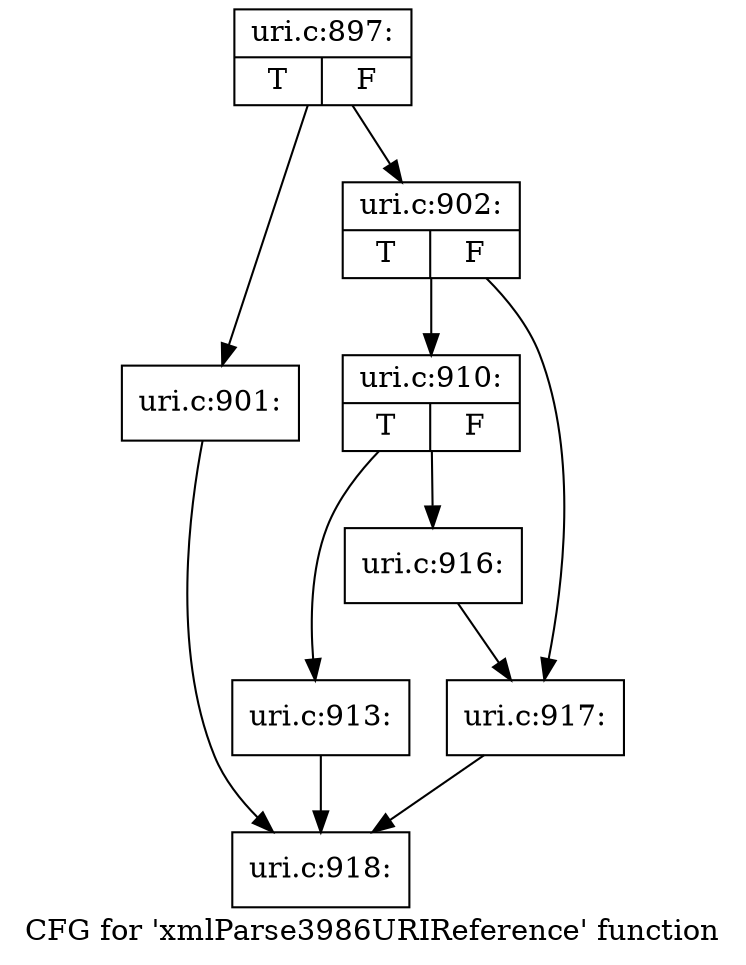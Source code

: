 digraph "CFG for 'xmlParse3986URIReference' function" {
	label="CFG for 'xmlParse3986URIReference' function";

	Node0x4904220 [shape=record,label="{uri.c:897:|{<s0>T|<s1>F}}"];
	Node0x4904220 -> Node0x4907d20;
	Node0x4904220 -> Node0x4907d70;
	Node0x4907d20 [shape=record,label="{uri.c:901:}"];
	Node0x4907d20 -> Node0x4907430;
	Node0x4907d70 [shape=record,label="{uri.c:902:|{<s0>T|<s1>F}}"];
	Node0x4907d70 -> Node0x4559de0;
	Node0x4907d70 -> Node0x4909070;
	Node0x4559de0 [shape=record,label="{uri.c:910:|{<s0>T|<s1>F}}"];
	Node0x4559de0 -> Node0x49089d0;
	Node0x4559de0 -> Node0x4909530;
	Node0x49089d0 [shape=record,label="{uri.c:913:}"];
	Node0x49089d0 -> Node0x4907430;
	Node0x4909530 [shape=record,label="{uri.c:916:}"];
	Node0x4909530 -> Node0x4909070;
	Node0x4909070 [shape=record,label="{uri.c:917:}"];
	Node0x4909070 -> Node0x4907430;
	Node0x4907430 [shape=record,label="{uri.c:918:}"];
}
